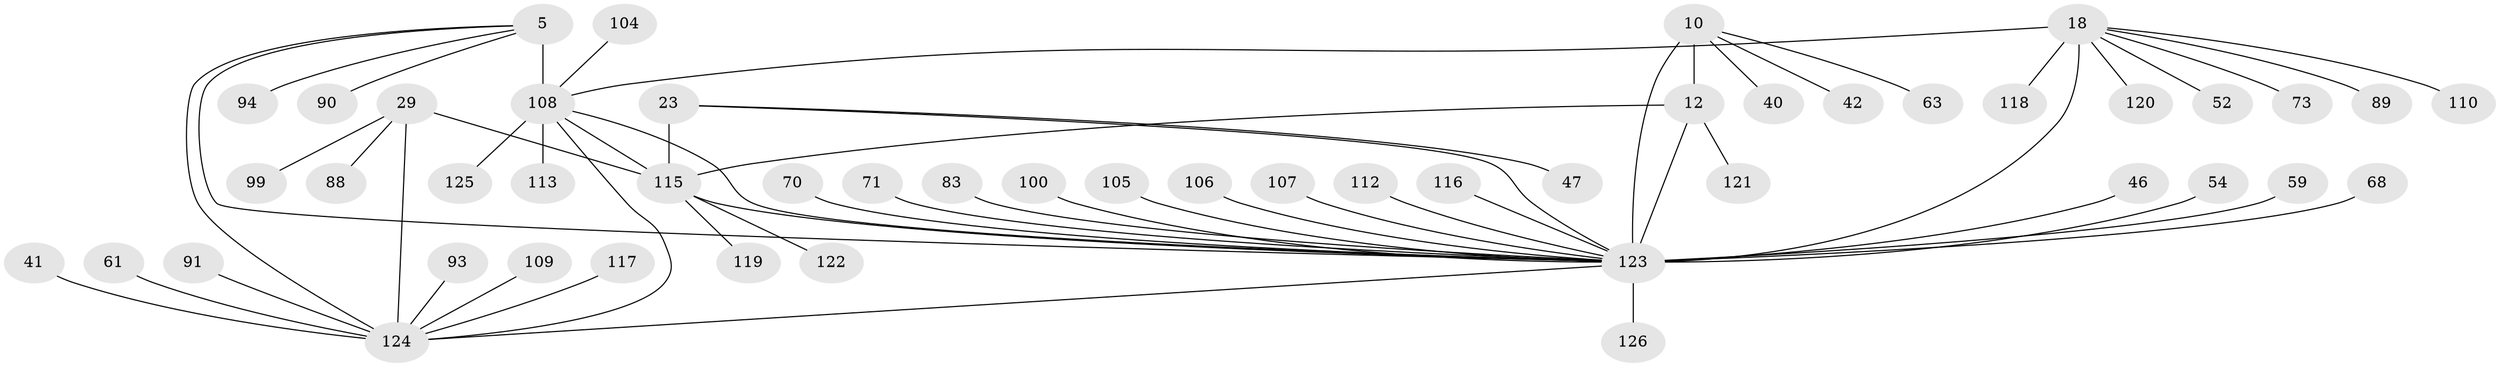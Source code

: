 // original degree distribution, {7: 0.06349206349206349, 10: 0.031746031746031744, 8: 0.05555555555555555, 15: 0.015873015873015872, 13: 0.007936507936507936, 14: 0.007936507936507936, 5: 0.007936507936507936, 11: 0.015873015873015872, 6: 0.031746031746031744, 2: 0.15873015873015872, 1: 0.5793650793650794, 3: 0.023809523809523808}
// Generated by graph-tools (version 1.1) at 2025/58/03/04/25 21:58:51]
// undirected, 50 vertices, 58 edges
graph export_dot {
graph [start="1"]
  node [color=gray90,style=filled];
  5 [super="+1"];
  10 [super="+9"];
  12 [super="+11"];
  18 [super="+16+17"];
  23 [super="+21"];
  29 [super="+25"];
  40;
  41;
  42;
  46;
  47;
  52;
  54;
  59;
  61;
  63;
  68;
  70;
  71;
  73;
  83;
  88;
  89 [super="+66"];
  90 [super="+31"];
  91;
  93;
  94;
  99 [super="+49"];
  100;
  104 [super="+103"];
  105;
  106;
  107 [super="+98"];
  108 [super="+48+102+58+62+80+81+84+97"];
  109;
  110;
  112;
  113;
  115 [super="+111"];
  116;
  117;
  118;
  119;
  120;
  121 [super="+114"];
  122;
  123 [super="+65+50+51+86+43+45"];
  124 [super="+78+64+87+28"];
  125;
  126;
  5 -- 94;
  5 -- 90;
  5 -- 108 [weight=8];
  5 -- 123;
  5 -- 124;
  10 -- 12 [weight=4];
  10 -- 42;
  10 -- 40;
  10 -- 63;
  10 -- 123 [weight=5];
  12 -- 121;
  12 -- 123 [weight=4];
  12 -- 115;
  18 -- 120;
  18 -- 52;
  18 -- 110;
  18 -- 123 [weight=9];
  18 -- 89;
  18 -- 118;
  18 -- 73;
  18 -- 108;
  23 -- 47;
  23 -- 123;
  23 -- 115 [weight=8];
  29 -- 88;
  29 -- 99;
  29 -- 124 [weight=8];
  29 -- 115;
  41 -- 124;
  46 -- 123;
  54 -- 123;
  59 -- 123;
  61 -- 124;
  68 -- 123;
  70 -- 123;
  71 -- 123;
  83 -- 123;
  91 -- 124;
  93 -- 124;
  100 -- 123;
  104 -- 108;
  105 -- 123;
  106 -- 123;
  107 -- 123;
  108 -- 113;
  108 -- 123 [weight=2];
  108 -- 125;
  108 -- 124;
  108 -- 115;
  109 -- 124;
  112 -- 123;
  115 -- 119;
  115 -- 122;
  115 -- 123;
  116 -- 123;
  117 -- 124;
  123 -- 124 [weight=5];
  123 -- 126;
}
